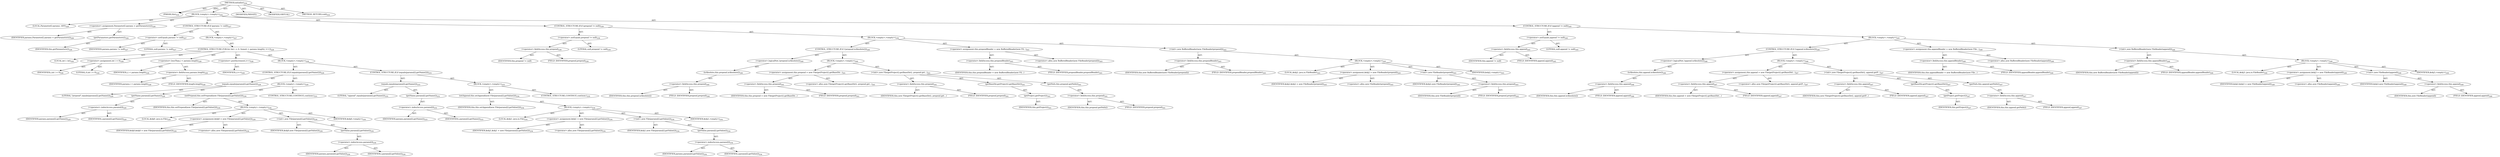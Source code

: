 digraph "initialize" {  
"111669149704" [label = <(METHOD,initialize)<SUB>224</SUB>> ]
"115964116996" [label = <(PARAM,this)<SUB>224</SUB>> ]
"25769803791" [label = <(BLOCK,&lt;empty&gt;,&lt;empty&gt;)<SUB>224</SUB>> ]
"94489280514" [label = <(LOCAL,Parameter[] params: ANY)<SUB>226</SUB>> ]
"30064771129" [label = <(&lt;operator&gt;.assignment,Parameter[] params = getParameters())<SUB>226</SUB>> ]
"68719476783" [label = <(IDENTIFIER,params,Parameter[] params = getParameters())<SUB>226</SUB>> ]
"30064771130" [label = <(getParameters,getParameters())<SUB>226</SUB>> ]
"68719476743" [label = <(IDENTIFIER,this,getParameters())<SUB>226</SUB>> ]
"47244640263" [label = <(CONTROL_STRUCTURE,IF,if (params != null))<SUB>227</SUB>> ]
"30064771131" [label = <(&lt;operator&gt;.notEquals,params != null)<SUB>227</SUB>> ]
"68719476784" [label = <(IDENTIFIER,params,params != null)<SUB>227</SUB>> ]
"90194313230" [label = <(LITERAL,null,params != null)<SUB>227</SUB>> ]
"25769803792" [label = <(BLOCK,&lt;empty&gt;,&lt;empty&gt;)<SUB>227</SUB>> ]
"47244640264" [label = <(CONTROL_STRUCTURE,FOR,for (int i = 0; Some(i &lt; params.length); i++))<SUB>228</SUB>> ]
"94489280515" [label = <(LOCAL,int i: int)<SUB>228</SUB>> ]
"30064771132" [label = <(&lt;operator&gt;.assignment,int i = 0)<SUB>228</SUB>> ]
"68719476785" [label = <(IDENTIFIER,i,int i = 0)<SUB>228</SUB>> ]
"90194313231" [label = <(LITERAL,0,int i = 0)<SUB>228</SUB>> ]
"30064771133" [label = <(&lt;operator&gt;.lessThan,i &lt; params.length)<SUB>228</SUB>> ]
"68719476786" [label = <(IDENTIFIER,i,i &lt; params.length)<SUB>228</SUB>> ]
"30064771134" [label = <(&lt;operator&gt;.fieldAccess,params.length)<SUB>228</SUB>> ]
"68719476787" [label = <(IDENTIFIER,params,i &lt; params.length)<SUB>228</SUB>> ]
"55834574864" [label = <(FIELD_IDENTIFIER,length,length)<SUB>228</SUB>> ]
"30064771135" [label = <(&lt;operator&gt;.postIncrement,i++)<SUB>228</SUB>> ]
"68719476788" [label = <(IDENTIFIER,i,i++)<SUB>228</SUB>> ]
"25769803793" [label = <(BLOCK,&lt;empty&gt;,&lt;empty&gt;)<SUB>228</SUB>> ]
"47244640265" [label = <(CONTROL_STRUCTURE,IF,if (equals(params[i].getName())))<SUB>229</SUB>> ]
"30064771136" [label = <(equals,equals(params[i].getName()))<SUB>229</SUB>> ]
"90194313232" [label = <(LITERAL,&quot;prepend&quot;,equals(params[i].getName()))<SUB>229</SUB>> ]
"30064771137" [label = <(getName,params[i].getName())<SUB>229</SUB>> ]
"30064771138" [label = <(&lt;operator&gt;.indexAccess,params[i])<SUB>229</SUB>> ]
"68719476789" [label = <(IDENTIFIER,params,params[i].getName())<SUB>229</SUB>> ]
"68719476790" [label = <(IDENTIFIER,i,params[i].getName())<SUB>229</SUB>> ]
"25769803794" [label = <(BLOCK,&lt;empty&gt;,&lt;empty&gt;)<SUB>229</SUB>> ]
"30064771139" [label = <(setPrepend,this.setPrepend(new File(params[i].getValue())))<SUB>230</SUB>> ]
"68719476744" [label = <(IDENTIFIER,this,this.setPrepend(new File(params[i].getValue())))<SUB>230</SUB>> ]
"25769803795" [label = <(BLOCK,&lt;empty&gt;,&lt;empty&gt;)<SUB>230</SUB>> ]
"94489280516" [label = <(LOCAL,$obj0: java.io.File)<SUB>230</SUB>> ]
"30064771140" [label = <(&lt;operator&gt;.assignment,$obj0 = new File(params[i].getValue()))<SUB>230</SUB>> ]
"68719476791" [label = <(IDENTIFIER,$obj0,$obj0 = new File(params[i].getValue()))<SUB>230</SUB>> ]
"30064771141" [label = <(&lt;operator&gt;.alloc,new File(params[i].getValue()))<SUB>230</SUB>> ]
"30064771142" [label = <(&lt;init&gt;,new File(params[i].getValue()))<SUB>230</SUB>> ]
"68719476792" [label = <(IDENTIFIER,$obj0,new File(params[i].getValue()))<SUB>230</SUB>> ]
"30064771143" [label = <(getValue,params[i].getValue())<SUB>230</SUB>> ]
"30064771144" [label = <(&lt;operator&gt;.indexAccess,params[i])<SUB>230</SUB>> ]
"68719476793" [label = <(IDENTIFIER,params,params[i].getValue())<SUB>230</SUB>> ]
"68719476794" [label = <(IDENTIFIER,i,params[i].getValue())<SUB>230</SUB>> ]
"68719476795" [label = <(IDENTIFIER,$obj0,&lt;empty&gt;)<SUB>230</SUB>> ]
"47244640266" [label = <(CONTROL_STRUCTURE,CONTINUE,continue;)<SUB>231</SUB>> ]
"47244640267" [label = <(CONTROL_STRUCTURE,IF,if (equals(params[i].getName())))<SUB>233</SUB>> ]
"30064771145" [label = <(equals,equals(params[i].getName()))<SUB>233</SUB>> ]
"90194313233" [label = <(LITERAL,&quot;append&quot;,equals(params[i].getName()))<SUB>233</SUB>> ]
"30064771146" [label = <(getName,params[i].getName())<SUB>233</SUB>> ]
"30064771147" [label = <(&lt;operator&gt;.indexAccess,params[i])<SUB>233</SUB>> ]
"68719476796" [label = <(IDENTIFIER,params,params[i].getName())<SUB>233</SUB>> ]
"68719476797" [label = <(IDENTIFIER,i,params[i].getName())<SUB>233</SUB>> ]
"25769803796" [label = <(BLOCK,&lt;empty&gt;,&lt;empty&gt;)<SUB>233</SUB>> ]
"30064771148" [label = <(setAppend,this.setAppend(new File(params[i].getValue())))<SUB>234</SUB>> ]
"68719476745" [label = <(IDENTIFIER,this,this.setAppend(new File(params[i].getValue())))<SUB>234</SUB>> ]
"25769803797" [label = <(BLOCK,&lt;empty&gt;,&lt;empty&gt;)<SUB>234</SUB>> ]
"94489280517" [label = <(LOCAL,$obj1: java.io.File)<SUB>234</SUB>> ]
"30064771149" [label = <(&lt;operator&gt;.assignment,$obj1 = new File(params[i].getValue()))<SUB>234</SUB>> ]
"68719476798" [label = <(IDENTIFIER,$obj1,$obj1 = new File(params[i].getValue()))<SUB>234</SUB>> ]
"30064771150" [label = <(&lt;operator&gt;.alloc,new File(params[i].getValue()))<SUB>234</SUB>> ]
"30064771151" [label = <(&lt;init&gt;,new File(params[i].getValue()))<SUB>234</SUB>> ]
"68719476799" [label = <(IDENTIFIER,$obj1,new File(params[i].getValue()))<SUB>234</SUB>> ]
"30064771152" [label = <(getValue,params[i].getValue())<SUB>234</SUB>> ]
"30064771153" [label = <(&lt;operator&gt;.indexAccess,params[i])<SUB>234</SUB>> ]
"68719476800" [label = <(IDENTIFIER,params,params[i].getValue())<SUB>234</SUB>> ]
"68719476801" [label = <(IDENTIFIER,i,params[i].getValue())<SUB>234</SUB>> ]
"68719476802" [label = <(IDENTIFIER,$obj1,&lt;empty&gt;)<SUB>234</SUB>> ]
"47244640268" [label = <(CONTROL_STRUCTURE,CONTINUE,continue;)<SUB>235</SUB>> ]
"47244640269" [label = <(CONTROL_STRUCTURE,IF,if (prepend != null))<SUB>239</SUB>> ]
"30064771154" [label = <(&lt;operator&gt;.notEquals,prepend != null)<SUB>239</SUB>> ]
"30064771155" [label = <(&lt;operator&gt;.fieldAccess,this.prepend)<SUB>239</SUB>> ]
"68719476803" [label = <(IDENTIFIER,this,prepend != null)> ]
"55834574865" [label = <(FIELD_IDENTIFIER,prepend,prepend)<SUB>239</SUB>> ]
"90194313234" [label = <(LITERAL,null,prepend != null)<SUB>239</SUB>> ]
"25769803798" [label = <(BLOCK,&lt;empty&gt;,&lt;empty&gt;)<SUB>239</SUB>> ]
"47244640270" [label = <(CONTROL_STRUCTURE,IF,if (!prepend.isAbsolute()))<SUB>240</SUB>> ]
"30064771156" [label = <(&lt;operator&gt;.logicalNot,!prepend.isAbsolute())<SUB>240</SUB>> ]
"30064771157" [label = <(isAbsolute,this.prepend.isAbsolute())<SUB>240</SUB>> ]
"30064771158" [label = <(&lt;operator&gt;.fieldAccess,this.prepend)<SUB>240</SUB>> ]
"68719476804" [label = <(IDENTIFIER,this,this.prepend.isAbsolute())> ]
"55834574866" [label = <(FIELD_IDENTIFIER,prepend,prepend)<SUB>240</SUB>> ]
"25769803799" [label = <(BLOCK,&lt;empty&gt;,&lt;empty&gt;)<SUB>240</SUB>> ]
"30064771159" [label = <(&lt;operator&gt;.assignment,this.prepend = new File(getProject().getBaseDir...)<SUB>241</SUB>> ]
"30064771160" [label = <(&lt;operator&gt;.fieldAccess,this.prepend)<SUB>241</SUB>> ]
"68719476805" [label = <(IDENTIFIER,this,this.prepend = new File(getProject().getBaseDir...)> ]
"55834574867" [label = <(FIELD_IDENTIFIER,prepend,prepend)<SUB>241</SUB>> ]
"30064771161" [label = <(&lt;operator&gt;.alloc,new File(getProject().getBaseDir(), prepend.get...)<SUB>241</SUB>> ]
"30064771162" [label = <(&lt;init&gt;,new File(getProject().getBaseDir(), prepend.get...)<SUB>241</SUB>> ]
"30064771163" [label = <(&lt;operator&gt;.fieldAccess,this.prepend)<SUB>241</SUB>> ]
"68719476806" [label = <(IDENTIFIER,this,new File(getProject().getBaseDir(), prepend.get...)> ]
"55834574868" [label = <(FIELD_IDENTIFIER,prepend,prepend)<SUB>241</SUB>> ]
"30064771164" [label = <(getBaseDir,getProject().getBaseDir())<SUB>241</SUB>> ]
"30064771165" [label = <(getProject,getProject())<SUB>241</SUB>> ]
"68719476746" [label = <(IDENTIFIER,this,getProject())<SUB>241</SUB>> ]
"30064771166" [label = <(getPath,this.prepend.getPath())<SUB>241</SUB>> ]
"30064771167" [label = <(&lt;operator&gt;.fieldAccess,this.prepend)<SUB>241</SUB>> ]
"68719476807" [label = <(IDENTIFIER,this,this.prepend.getPath())> ]
"55834574869" [label = <(FIELD_IDENTIFIER,prepend,prepend)<SUB>241</SUB>> ]
"30064771168" [label = <(&lt;operator&gt;.assignment,this.prependReader = new BufferedReader(new Fil...)<SUB>243</SUB>> ]
"30064771169" [label = <(&lt;operator&gt;.fieldAccess,this.prependReader)<SUB>243</SUB>> ]
"68719476808" [label = <(IDENTIFIER,this,this.prependReader = new BufferedReader(new Fil...)> ]
"55834574870" [label = <(FIELD_IDENTIFIER,prependReader,prependReader)<SUB>243</SUB>> ]
"30064771170" [label = <(&lt;operator&gt;.alloc,new BufferedReader(new FileReader(prepend)))<SUB>243</SUB>> ]
"30064771171" [label = <(&lt;init&gt;,new BufferedReader(new FileReader(prepend)))<SUB>243</SUB>> ]
"30064771172" [label = <(&lt;operator&gt;.fieldAccess,this.prependReader)<SUB>243</SUB>> ]
"68719476809" [label = <(IDENTIFIER,this,new BufferedReader(new FileReader(prepend)))> ]
"55834574871" [label = <(FIELD_IDENTIFIER,prependReader,prependReader)<SUB>243</SUB>> ]
"25769803800" [label = <(BLOCK,&lt;empty&gt;,&lt;empty&gt;)<SUB>243</SUB>> ]
"94489280518" [label = <(LOCAL,$obj2: java.io.FileReader)<SUB>243</SUB>> ]
"30064771173" [label = <(&lt;operator&gt;.assignment,$obj2 = new FileReader(prepend))<SUB>243</SUB>> ]
"68719476810" [label = <(IDENTIFIER,$obj2,$obj2 = new FileReader(prepend))<SUB>243</SUB>> ]
"30064771174" [label = <(&lt;operator&gt;.alloc,new FileReader(prepend))<SUB>243</SUB>> ]
"30064771175" [label = <(&lt;init&gt;,new FileReader(prepend))<SUB>243</SUB>> ]
"68719476811" [label = <(IDENTIFIER,$obj2,new FileReader(prepend))<SUB>243</SUB>> ]
"30064771176" [label = <(&lt;operator&gt;.fieldAccess,this.prepend)<SUB>243</SUB>> ]
"68719476812" [label = <(IDENTIFIER,this,new FileReader(prepend))> ]
"55834574872" [label = <(FIELD_IDENTIFIER,prepend,prepend)<SUB>243</SUB>> ]
"68719476813" [label = <(IDENTIFIER,$obj2,&lt;empty&gt;)<SUB>243</SUB>> ]
"47244640271" [label = <(CONTROL_STRUCTURE,IF,if (append != null))<SUB>245</SUB>> ]
"30064771177" [label = <(&lt;operator&gt;.notEquals,append != null)<SUB>245</SUB>> ]
"30064771178" [label = <(&lt;operator&gt;.fieldAccess,this.append)<SUB>245</SUB>> ]
"68719476814" [label = <(IDENTIFIER,this,append != null)> ]
"55834574873" [label = <(FIELD_IDENTIFIER,append,append)<SUB>245</SUB>> ]
"90194313235" [label = <(LITERAL,null,append != null)<SUB>245</SUB>> ]
"25769803801" [label = <(BLOCK,&lt;empty&gt;,&lt;empty&gt;)<SUB>245</SUB>> ]
"47244640272" [label = <(CONTROL_STRUCTURE,IF,if (!append.isAbsolute()))<SUB>246</SUB>> ]
"30064771179" [label = <(&lt;operator&gt;.logicalNot,!append.isAbsolute())<SUB>246</SUB>> ]
"30064771180" [label = <(isAbsolute,this.append.isAbsolute())<SUB>246</SUB>> ]
"30064771181" [label = <(&lt;operator&gt;.fieldAccess,this.append)<SUB>246</SUB>> ]
"68719476815" [label = <(IDENTIFIER,this,this.append.isAbsolute())> ]
"55834574874" [label = <(FIELD_IDENTIFIER,append,append)<SUB>246</SUB>> ]
"25769803802" [label = <(BLOCK,&lt;empty&gt;,&lt;empty&gt;)<SUB>246</SUB>> ]
"30064771182" [label = <(&lt;operator&gt;.assignment,this.append = new File(getProject().getBaseDir(...)<SUB>247</SUB>> ]
"30064771183" [label = <(&lt;operator&gt;.fieldAccess,this.append)<SUB>247</SUB>> ]
"68719476816" [label = <(IDENTIFIER,this,this.append = new File(getProject().getBaseDir(...)> ]
"55834574875" [label = <(FIELD_IDENTIFIER,append,append)<SUB>247</SUB>> ]
"30064771184" [label = <(&lt;operator&gt;.alloc,new File(getProject().getBaseDir(), append.getP...)<SUB>247</SUB>> ]
"30064771185" [label = <(&lt;init&gt;,new File(getProject().getBaseDir(), append.getP...)<SUB>247</SUB>> ]
"30064771186" [label = <(&lt;operator&gt;.fieldAccess,this.append)<SUB>247</SUB>> ]
"68719476817" [label = <(IDENTIFIER,this,new File(getProject().getBaseDir(), append.getP...)> ]
"55834574876" [label = <(FIELD_IDENTIFIER,append,append)<SUB>247</SUB>> ]
"30064771187" [label = <(getBaseDir,getProject().getBaseDir())<SUB>247</SUB>> ]
"30064771188" [label = <(getProject,getProject())<SUB>247</SUB>> ]
"68719476747" [label = <(IDENTIFIER,this,getProject())<SUB>247</SUB>> ]
"30064771189" [label = <(getPath,this.append.getPath())<SUB>247</SUB>> ]
"30064771190" [label = <(&lt;operator&gt;.fieldAccess,this.append)<SUB>247</SUB>> ]
"68719476818" [label = <(IDENTIFIER,this,this.append.getPath())> ]
"55834574877" [label = <(FIELD_IDENTIFIER,append,append)<SUB>247</SUB>> ]
"30064771191" [label = <(&lt;operator&gt;.assignment,this.appendReader = new BufferedReader(new File...)<SUB>249</SUB>> ]
"30064771192" [label = <(&lt;operator&gt;.fieldAccess,this.appendReader)<SUB>249</SUB>> ]
"68719476819" [label = <(IDENTIFIER,this,this.appendReader = new BufferedReader(new File...)> ]
"55834574878" [label = <(FIELD_IDENTIFIER,appendReader,appendReader)<SUB>249</SUB>> ]
"30064771193" [label = <(&lt;operator&gt;.alloc,new BufferedReader(new FileReader(append)))<SUB>249</SUB>> ]
"30064771194" [label = <(&lt;init&gt;,new BufferedReader(new FileReader(append)))<SUB>249</SUB>> ]
"30064771195" [label = <(&lt;operator&gt;.fieldAccess,this.appendReader)<SUB>249</SUB>> ]
"68719476820" [label = <(IDENTIFIER,this,new BufferedReader(new FileReader(append)))> ]
"55834574879" [label = <(FIELD_IDENTIFIER,appendReader,appendReader)<SUB>249</SUB>> ]
"25769803803" [label = <(BLOCK,&lt;empty&gt;,&lt;empty&gt;)<SUB>249</SUB>> ]
"94489280519" [label = <(LOCAL,$obj3: java.io.FileReader)<SUB>249</SUB>> ]
"30064771196" [label = <(&lt;operator&gt;.assignment,$obj3 = new FileReader(append))<SUB>249</SUB>> ]
"68719476821" [label = <(IDENTIFIER,$obj3,$obj3 = new FileReader(append))<SUB>249</SUB>> ]
"30064771197" [label = <(&lt;operator&gt;.alloc,new FileReader(append))<SUB>249</SUB>> ]
"30064771198" [label = <(&lt;init&gt;,new FileReader(append))<SUB>249</SUB>> ]
"68719476822" [label = <(IDENTIFIER,$obj3,new FileReader(append))<SUB>249</SUB>> ]
"30064771199" [label = <(&lt;operator&gt;.fieldAccess,this.append)<SUB>249</SUB>> ]
"68719476823" [label = <(IDENTIFIER,this,new FileReader(append))> ]
"55834574880" [label = <(FIELD_IDENTIFIER,append,append)<SUB>249</SUB>> ]
"68719476824" [label = <(IDENTIFIER,$obj3,&lt;empty&gt;)<SUB>249</SUB>> ]
"133143986196" [label = <(MODIFIER,PRIVATE)> ]
"133143986197" [label = <(MODIFIER,VIRTUAL)> ]
"128849018888" [label = <(METHOD_RETURN,void)<SUB>224</SUB>> ]
  "111669149704" -> "115964116996"  [ label = "AST: "] 
  "111669149704" -> "25769803791"  [ label = "AST: "] 
  "111669149704" -> "133143986196"  [ label = "AST: "] 
  "111669149704" -> "133143986197"  [ label = "AST: "] 
  "111669149704" -> "128849018888"  [ label = "AST: "] 
  "25769803791" -> "94489280514"  [ label = "AST: "] 
  "25769803791" -> "30064771129"  [ label = "AST: "] 
  "25769803791" -> "47244640263"  [ label = "AST: "] 
  "25769803791" -> "47244640269"  [ label = "AST: "] 
  "25769803791" -> "47244640271"  [ label = "AST: "] 
  "30064771129" -> "68719476783"  [ label = "AST: "] 
  "30064771129" -> "30064771130"  [ label = "AST: "] 
  "30064771130" -> "68719476743"  [ label = "AST: "] 
  "47244640263" -> "30064771131"  [ label = "AST: "] 
  "47244640263" -> "25769803792"  [ label = "AST: "] 
  "30064771131" -> "68719476784"  [ label = "AST: "] 
  "30064771131" -> "90194313230"  [ label = "AST: "] 
  "25769803792" -> "47244640264"  [ label = "AST: "] 
  "47244640264" -> "94489280515"  [ label = "AST: "] 
  "47244640264" -> "30064771132"  [ label = "AST: "] 
  "47244640264" -> "30064771133"  [ label = "AST: "] 
  "47244640264" -> "30064771135"  [ label = "AST: "] 
  "47244640264" -> "25769803793"  [ label = "AST: "] 
  "30064771132" -> "68719476785"  [ label = "AST: "] 
  "30064771132" -> "90194313231"  [ label = "AST: "] 
  "30064771133" -> "68719476786"  [ label = "AST: "] 
  "30064771133" -> "30064771134"  [ label = "AST: "] 
  "30064771134" -> "68719476787"  [ label = "AST: "] 
  "30064771134" -> "55834574864"  [ label = "AST: "] 
  "30064771135" -> "68719476788"  [ label = "AST: "] 
  "25769803793" -> "47244640265"  [ label = "AST: "] 
  "25769803793" -> "47244640267"  [ label = "AST: "] 
  "47244640265" -> "30064771136"  [ label = "AST: "] 
  "47244640265" -> "25769803794"  [ label = "AST: "] 
  "30064771136" -> "90194313232"  [ label = "AST: "] 
  "30064771136" -> "30064771137"  [ label = "AST: "] 
  "30064771137" -> "30064771138"  [ label = "AST: "] 
  "30064771138" -> "68719476789"  [ label = "AST: "] 
  "30064771138" -> "68719476790"  [ label = "AST: "] 
  "25769803794" -> "30064771139"  [ label = "AST: "] 
  "25769803794" -> "47244640266"  [ label = "AST: "] 
  "30064771139" -> "68719476744"  [ label = "AST: "] 
  "30064771139" -> "25769803795"  [ label = "AST: "] 
  "25769803795" -> "94489280516"  [ label = "AST: "] 
  "25769803795" -> "30064771140"  [ label = "AST: "] 
  "25769803795" -> "30064771142"  [ label = "AST: "] 
  "25769803795" -> "68719476795"  [ label = "AST: "] 
  "30064771140" -> "68719476791"  [ label = "AST: "] 
  "30064771140" -> "30064771141"  [ label = "AST: "] 
  "30064771142" -> "68719476792"  [ label = "AST: "] 
  "30064771142" -> "30064771143"  [ label = "AST: "] 
  "30064771143" -> "30064771144"  [ label = "AST: "] 
  "30064771144" -> "68719476793"  [ label = "AST: "] 
  "30064771144" -> "68719476794"  [ label = "AST: "] 
  "47244640267" -> "30064771145"  [ label = "AST: "] 
  "47244640267" -> "25769803796"  [ label = "AST: "] 
  "30064771145" -> "90194313233"  [ label = "AST: "] 
  "30064771145" -> "30064771146"  [ label = "AST: "] 
  "30064771146" -> "30064771147"  [ label = "AST: "] 
  "30064771147" -> "68719476796"  [ label = "AST: "] 
  "30064771147" -> "68719476797"  [ label = "AST: "] 
  "25769803796" -> "30064771148"  [ label = "AST: "] 
  "25769803796" -> "47244640268"  [ label = "AST: "] 
  "30064771148" -> "68719476745"  [ label = "AST: "] 
  "30064771148" -> "25769803797"  [ label = "AST: "] 
  "25769803797" -> "94489280517"  [ label = "AST: "] 
  "25769803797" -> "30064771149"  [ label = "AST: "] 
  "25769803797" -> "30064771151"  [ label = "AST: "] 
  "25769803797" -> "68719476802"  [ label = "AST: "] 
  "30064771149" -> "68719476798"  [ label = "AST: "] 
  "30064771149" -> "30064771150"  [ label = "AST: "] 
  "30064771151" -> "68719476799"  [ label = "AST: "] 
  "30064771151" -> "30064771152"  [ label = "AST: "] 
  "30064771152" -> "30064771153"  [ label = "AST: "] 
  "30064771153" -> "68719476800"  [ label = "AST: "] 
  "30064771153" -> "68719476801"  [ label = "AST: "] 
  "47244640269" -> "30064771154"  [ label = "AST: "] 
  "47244640269" -> "25769803798"  [ label = "AST: "] 
  "30064771154" -> "30064771155"  [ label = "AST: "] 
  "30064771154" -> "90194313234"  [ label = "AST: "] 
  "30064771155" -> "68719476803"  [ label = "AST: "] 
  "30064771155" -> "55834574865"  [ label = "AST: "] 
  "25769803798" -> "47244640270"  [ label = "AST: "] 
  "25769803798" -> "30064771168"  [ label = "AST: "] 
  "25769803798" -> "30064771171"  [ label = "AST: "] 
  "47244640270" -> "30064771156"  [ label = "AST: "] 
  "47244640270" -> "25769803799"  [ label = "AST: "] 
  "30064771156" -> "30064771157"  [ label = "AST: "] 
  "30064771157" -> "30064771158"  [ label = "AST: "] 
  "30064771158" -> "68719476804"  [ label = "AST: "] 
  "30064771158" -> "55834574866"  [ label = "AST: "] 
  "25769803799" -> "30064771159"  [ label = "AST: "] 
  "25769803799" -> "30064771162"  [ label = "AST: "] 
  "30064771159" -> "30064771160"  [ label = "AST: "] 
  "30064771159" -> "30064771161"  [ label = "AST: "] 
  "30064771160" -> "68719476805"  [ label = "AST: "] 
  "30064771160" -> "55834574867"  [ label = "AST: "] 
  "30064771162" -> "30064771163"  [ label = "AST: "] 
  "30064771162" -> "30064771164"  [ label = "AST: "] 
  "30064771162" -> "30064771166"  [ label = "AST: "] 
  "30064771163" -> "68719476806"  [ label = "AST: "] 
  "30064771163" -> "55834574868"  [ label = "AST: "] 
  "30064771164" -> "30064771165"  [ label = "AST: "] 
  "30064771165" -> "68719476746"  [ label = "AST: "] 
  "30064771166" -> "30064771167"  [ label = "AST: "] 
  "30064771167" -> "68719476807"  [ label = "AST: "] 
  "30064771167" -> "55834574869"  [ label = "AST: "] 
  "30064771168" -> "30064771169"  [ label = "AST: "] 
  "30064771168" -> "30064771170"  [ label = "AST: "] 
  "30064771169" -> "68719476808"  [ label = "AST: "] 
  "30064771169" -> "55834574870"  [ label = "AST: "] 
  "30064771171" -> "30064771172"  [ label = "AST: "] 
  "30064771171" -> "25769803800"  [ label = "AST: "] 
  "30064771172" -> "68719476809"  [ label = "AST: "] 
  "30064771172" -> "55834574871"  [ label = "AST: "] 
  "25769803800" -> "94489280518"  [ label = "AST: "] 
  "25769803800" -> "30064771173"  [ label = "AST: "] 
  "25769803800" -> "30064771175"  [ label = "AST: "] 
  "25769803800" -> "68719476813"  [ label = "AST: "] 
  "30064771173" -> "68719476810"  [ label = "AST: "] 
  "30064771173" -> "30064771174"  [ label = "AST: "] 
  "30064771175" -> "68719476811"  [ label = "AST: "] 
  "30064771175" -> "30064771176"  [ label = "AST: "] 
  "30064771176" -> "68719476812"  [ label = "AST: "] 
  "30064771176" -> "55834574872"  [ label = "AST: "] 
  "47244640271" -> "30064771177"  [ label = "AST: "] 
  "47244640271" -> "25769803801"  [ label = "AST: "] 
  "30064771177" -> "30064771178"  [ label = "AST: "] 
  "30064771177" -> "90194313235"  [ label = "AST: "] 
  "30064771178" -> "68719476814"  [ label = "AST: "] 
  "30064771178" -> "55834574873"  [ label = "AST: "] 
  "25769803801" -> "47244640272"  [ label = "AST: "] 
  "25769803801" -> "30064771191"  [ label = "AST: "] 
  "25769803801" -> "30064771194"  [ label = "AST: "] 
  "47244640272" -> "30064771179"  [ label = "AST: "] 
  "47244640272" -> "25769803802"  [ label = "AST: "] 
  "30064771179" -> "30064771180"  [ label = "AST: "] 
  "30064771180" -> "30064771181"  [ label = "AST: "] 
  "30064771181" -> "68719476815"  [ label = "AST: "] 
  "30064771181" -> "55834574874"  [ label = "AST: "] 
  "25769803802" -> "30064771182"  [ label = "AST: "] 
  "25769803802" -> "30064771185"  [ label = "AST: "] 
  "30064771182" -> "30064771183"  [ label = "AST: "] 
  "30064771182" -> "30064771184"  [ label = "AST: "] 
  "30064771183" -> "68719476816"  [ label = "AST: "] 
  "30064771183" -> "55834574875"  [ label = "AST: "] 
  "30064771185" -> "30064771186"  [ label = "AST: "] 
  "30064771185" -> "30064771187"  [ label = "AST: "] 
  "30064771185" -> "30064771189"  [ label = "AST: "] 
  "30064771186" -> "68719476817"  [ label = "AST: "] 
  "30064771186" -> "55834574876"  [ label = "AST: "] 
  "30064771187" -> "30064771188"  [ label = "AST: "] 
  "30064771188" -> "68719476747"  [ label = "AST: "] 
  "30064771189" -> "30064771190"  [ label = "AST: "] 
  "30064771190" -> "68719476818"  [ label = "AST: "] 
  "30064771190" -> "55834574877"  [ label = "AST: "] 
  "30064771191" -> "30064771192"  [ label = "AST: "] 
  "30064771191" -> "30064771193"  [ label = "AST: "] 
  "30064771192" -> "68719476819"  [ label = "AST: "] 
  "30064771192" -> "55834574878"  [ label = "AST: "] 
  "30064771194" -> "30064771195"  [ label = "AST: "] 
  "30064771194" -> "25769803803"  [ label = "AST: "] 
  "30064771195" -> "68719476820"  [ label = "AST: "] 
  "30064771195" -> "55834574879"  [ label = "AST: "] 
  "25769803803" -> "94489280519"  [ label = "AST: "] 
  "25769803803" -> "30064771196"  [ label = "AST: "] 
  "25769803803" -> "30064771198"  [ label = "AST: "] 
  "25769803803" -> "68719476824"  [ label = "AST: "] 
  "30064771196" -> "68719476821"  [ label = "AST: "] 
  "30064771196" -> "30064771197"  [ label = "AST: "] 
  "30064771198" -> "68719476822"  [ label = "AST: "] 
  "30064771198" -> "30064771199"  [ label = "AST: "] 
  "30064771199" -> "68719476823"  [ label = "AST: "] 
  "30064771199" -> "55834574880"  [ label = "AST: "] 
  "111669149704" -> "115964116996"  [ label = "DDG: "] 
}
